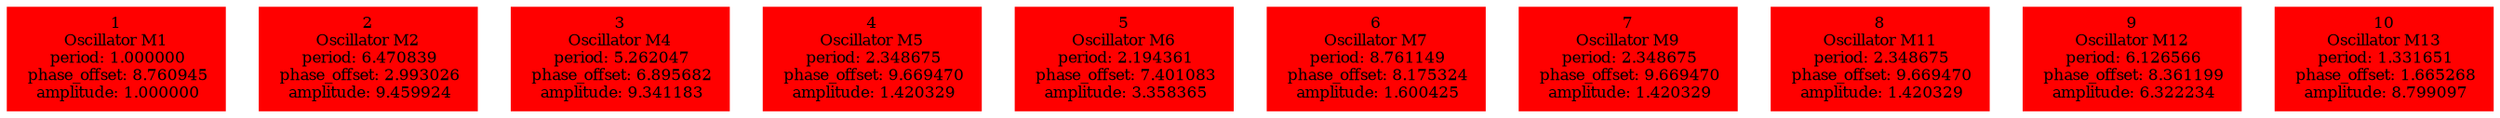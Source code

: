  digraph g{ forcelabels=true;
1 [label=<1<BR />Oscillator M1<BR /> period: 1.000000<BR /> phase_offset: 8.760945<BR /> amplitude: 1.000000>, shape=box,color=red,style=filled,fontsize=8];2 [label=<2<BR />Oscillator M2<BR /> period: 6.470839<BR /> phase_offset: 2.993026<BR /> amplitude: 9.459924>, shape=box,color=red,style=filled,fontsize=8];3 [label=<3<BR />Oscillator M4<BR /> period: 5.262047<BR /> phase_offset: 6.895682<BR /> amplitude: 9.341183>, shape=box,color=red,style=filled,fontsize=8];4 [label=<4<BR />Oscillator M5<BR /> period: 2.348675<BR /> phase_offset: 9.669470<BR /> amplitude: 1.420329>, shape=box,color=red,style=filled,fontsize=8];5 [label=<5<BR />Oscillator M6<BR /> period: 2.194361<BR /> phase_offset: 7.401083<BR /> amplitude: 3.358365>, shape=box,color=red,style=filled,fontsize=8];6 [label=<6<BR />Oscillator M7<BR /> period: 8.761149<BR /> phase_offset: 8.175324<BR /> amplitude: 1.600425>, shape=box,color=red,style=filled,fontsize=8];7 [label=<7<BR />Oscillator M9<BR /> period: 2.348675<BR /> phase_offset: 9.669470<BR /> amplitude: 1.420329>, shape=box,color=red,style=filled,fontsize=8];8 [label=<8<BR />Oscillator M11<BR /> period: 2.348675<BR /> phase_offset: 9.669470<BR /> amplitude: 1.420329>, shape=box,color=red,style=filled,fontsize=8];9 [label=<9<BR />Oscillator M12<BR /> period: 6.126566<BR /> phase_offset: 8.361199<BR /> amplitude: 6.322234>, shape=box,color=red,style=filled,fontsize=8];10 [label=<10<BR />Oscillator M13<BR /> period: 1.331651<BR /> phase_offset: 1.665268<BR /> amplitude: 8.799097>, shape=box,color=red,style=filled,fontsize=8]; }
